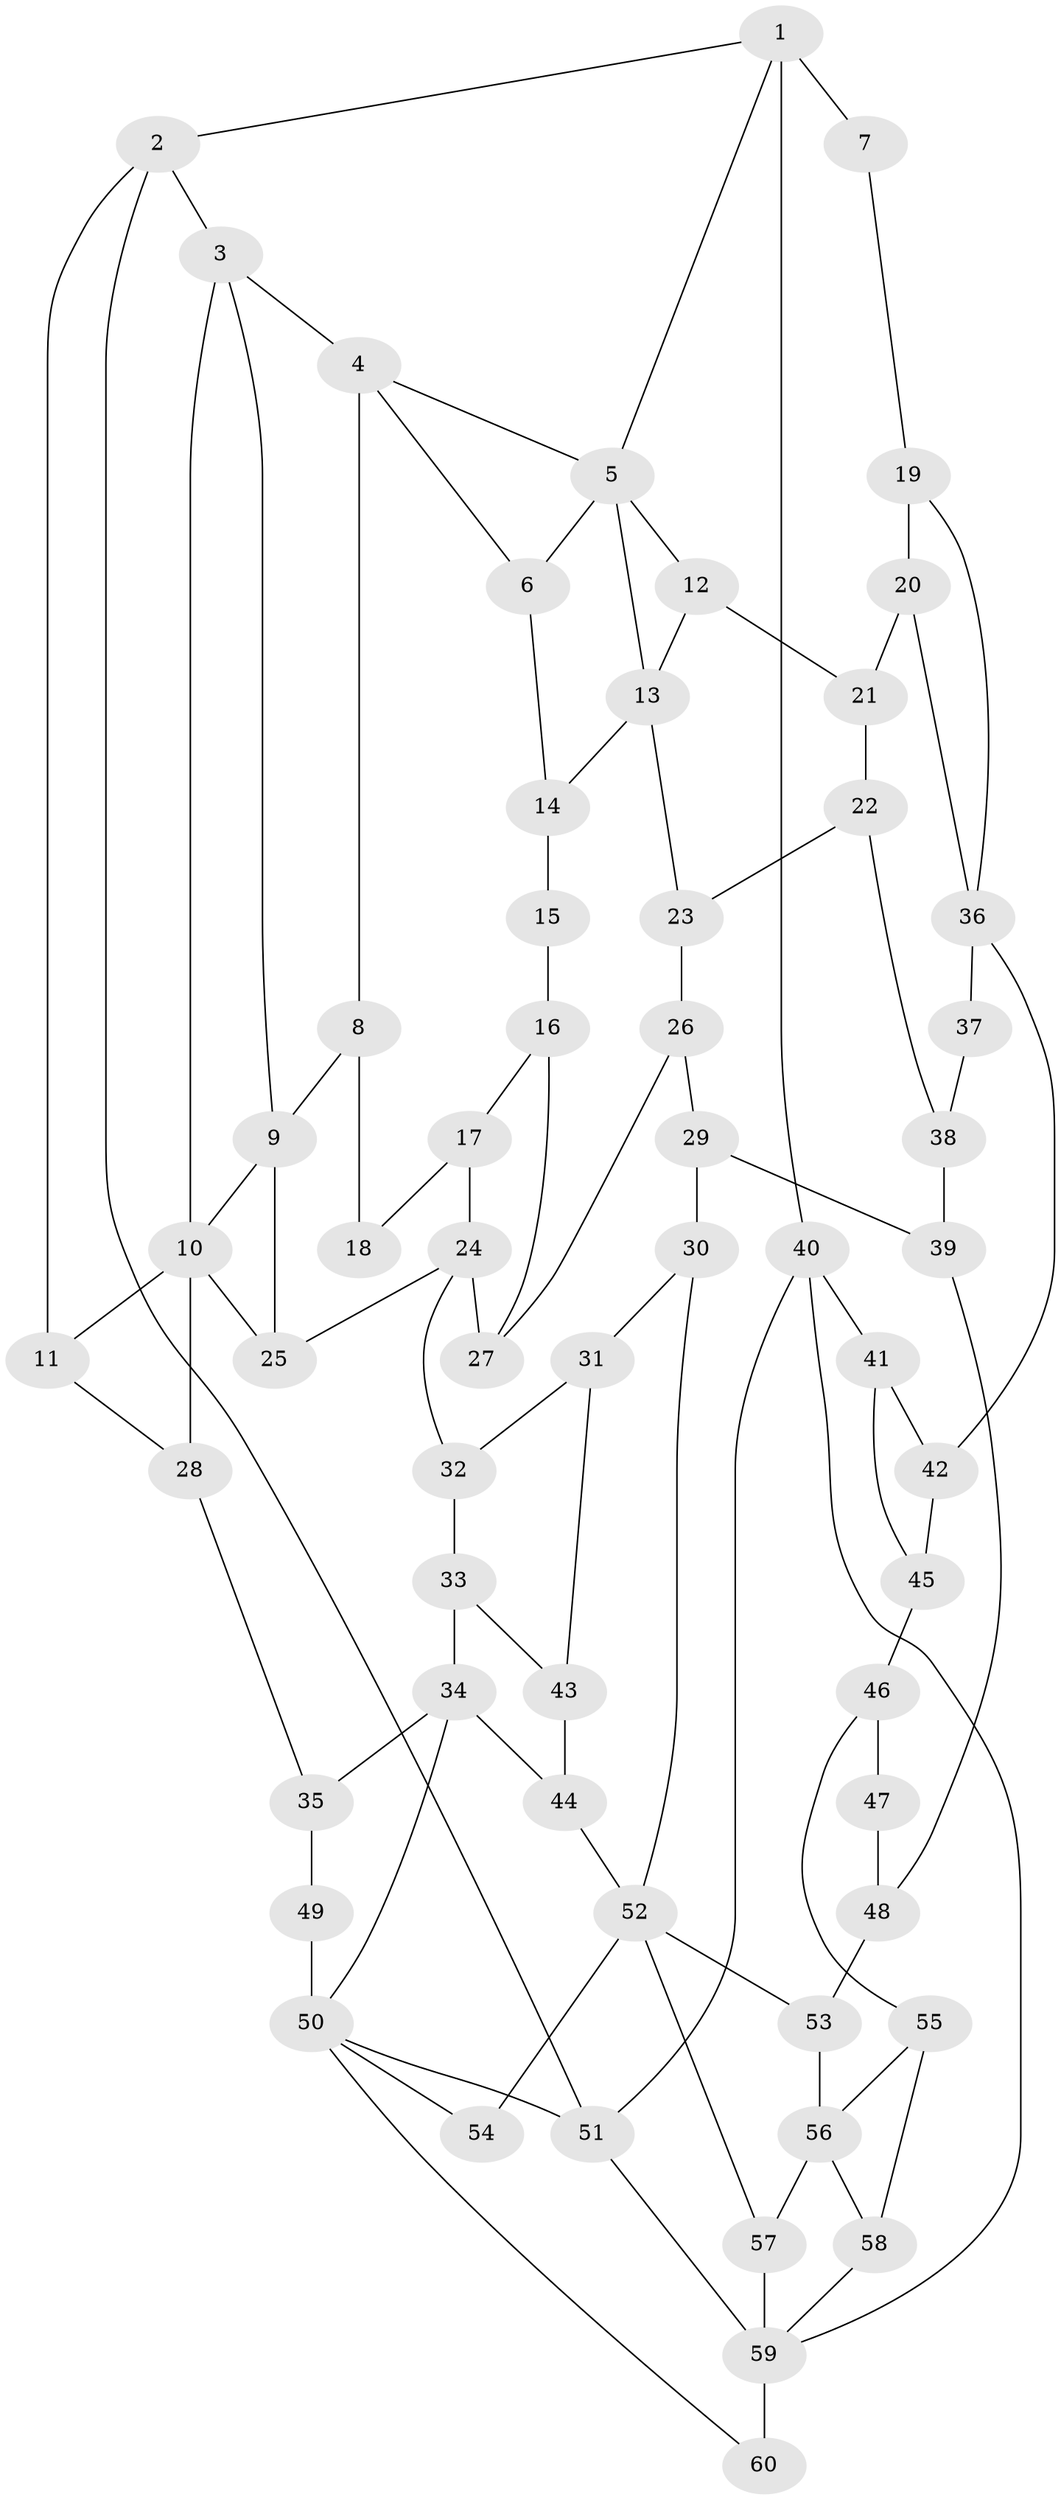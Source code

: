 // original degree distribution, {3: 0.016666666666666666, 6: 0.2, 5: 0.5666666666666667, 4: 0.21666666666666667}
// Generated by graph-tools (version 1.1) at 2025/38/03/09/25 02:38:35]
// undirected, 60 vertices, 97 edges
graph export_dot {
graph [start="1"]
  node [color=gray90,style=filled];
  1;
  2;
  3;
  4;
  5;
  6;
  7;
  8;
  9;
  10;
  11;
  12;
  13;
  14;
  15;
  16;
  17;
  18;
  19;
  20;
  21;
  22;
  23;
  24;
  25;
  26;
  27;
  28;
  29;
  30;
  31;
  32;
  33;
  34;
  35;
  36;
  37;
  38;
  39;
  40;
  41;
  42;
  43;
  44;
  45;
  46;
  47;
  48;
  49;
  50;
  51;
  52;
  53;
  54;
  55;
  56;
  57;
  58;
  59;
  60;
  1 -- 2 [weight=1.0];
  1 -- 5 [weight=1.0];
  1 -- 7 [weight=2.0];
  1 -- 40 [weight=1.0];
  2 -- 3 [weight=1.0];
  2 -- 11 [weight=1.0];
  2 -- 51 [weight=1.0];
  3 -- 4 [weight=1.0];
  3 -- 9 [weight=1.0];
  3 -- 10 [weight=1.0];
  4 -- 5 [weight=1.0];
  4 -- 6 [weight=1.0];
  4 -- 8 [weight=2.0];
  5 -- 6 [weight=1.0];
  5 -- 12 [weight=1.0];
  5 -- 13 [weight=1.0];
  6 -- 14 [weight=1.0];
  7 -- 19 [weight=1.0];
  8 -- 9 [weight=2.0];
  8 -- 18 [weight=2.0];
  9 -- 10 [weight=1.0];
  9 -- 25 [weight=1.0];
  10 -- 11 [weight=1.0];
  10 -- 25 [weight=2.0];
  10 -- 28 [weight=1.0];
  11 -- 28 [weight=1.0];
  12 -- 13 [weight=1.0];
  12 -- 21 [weight=1.0];
  13 -- 14 [weight=1.0];
  13 -- 23 [weight=1.0];
  14 -- 15 [weight=1.0];
  15 -- 16 [weight=2.0];
  16 -- 17 [weight=2.0];
  16 -- 27 [weight=2.0];
  17 -- 18 [weight=1.0];
  17 -- 24 [weight=1.0];
  19 -- 20 [weight=1.0];
  19 -- 36 [weight=1.0];
  20 -- 21 [weight=1.0];
  20 -- 36 [weight=1.0];
  21 -- 22 [weight=1.0];
  22 -- 23 [weight=1.0];
  22 -- 38 [weight=1.0];
  23 -- 26 [weight=1.0];
  24 -- 25 [weight=2.0];
  24 -- 27 [weight=1.0];
  24 -- 32 [weight=2.0];
  26 -- 27 [weight=1.0];
  26 -- 29 [weight=1.0];
  28 -- 35 [weight=1.0];
  29 -- 30 [weight=1.0];
  29 -- 39 [weight=1.0];
  30 -- 31 [weight=1.0];
  30 -- 52 [weight=1.0];
  31 -- 32 [weight=1.0];
  31 -- 43 [weight=1.0];
  32 -- 33 [weight=2.0];
  33 -- 34 [weight=2.0];
  33 -- 43 [weight=2.0];
  34 -- 35 [weight=1.0];
  34 -- 44 [weight=1.0];
  34 -- 50 [weight=1.0];
  35 -- 49 [weight=1.0];
  36 -- 37 [weight=2.0];
  36 -- 42 [weight=2.0];
  37 -- 38 [weight=1.0];
  38 -- 39 [weight=1.0];
  39 -- 48 [weight=1.0];
  40 -- 41 [weight=1.0];
  40 -- 51 [weight=1.0];
  40 -- 59 [weight=1.0];
  41 -- 42 [weight=1.0];
  41 -- 45 [weight=1.0];
  42 -- 45 [weight=3.0];
  43 -- 44 [weight=1.0];
  44 -- 52 [weight=1.0];
  45 -- 46 [weight=2.0];
  46 -- 47 [weight=2.0];
  46 -- 55 [weight=1.0];
  47 -- 48 [weight=1.0];
  48 -- 53 [weight=1.0];
  49 -- 50 [weight=2.0];
  50 -- 51 [weight=1.0];
  50 -- 54 [weight=1.0];
  50 -- 60 [weight=1.0];
  51 -- 59 [weight=1.0];
  52 -- 53 [weight=1.0];
  52 -- 54 [weight=2.0];
  52 -- 57 [weight=1.0];
  53 -- 56 [weight=2.0];
  55 -- 56 [weight=1.0];
  55 -- 58 [weight=1.0];
  56 -- 57 [weight=2.0];
  56 -- 58 [weight=1.0];
  57 -- 59 [weight=1.0];
  58 -- 59 [weight=1.0];
  59 -- 60 [weight=2.0];
}
